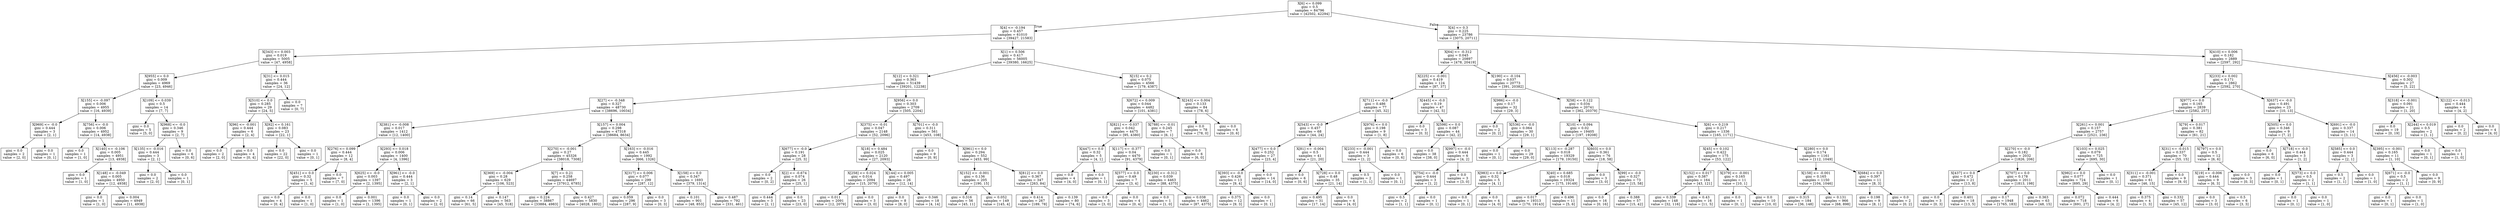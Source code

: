 digraph Tree {
node [shape=box] ;
0 [label="X[6] <= 0.099\ngini = 0.5\nsamples = 84796\nvalue = [42502, 42294]"] ;
1 [label="X[4] <= -0.194\ngini = 0.457\nsamples = 61010\nvalue = [39427, 21583]"] ;
0 -> 1 [labeldistance=2.5, labelangle=45, headlabel="True"] ;
2 [label="X[343] <= 0.003\ngini = 0.019\nsamples = 5005\nvalue = [47, 4958]"] ;
1 -> 2 ;
3 [label="X[955] <= 0.0\ngini = 0.009\nsamples = 4969\nvalue = [23, 4946]"] ;
2 -> 3 ;
4 [label="X[155] <= -0.097\ngini = 0.006\nsamples = 4955\nvalue = [16, 4939]"] ;
3 -> 4 ;
5 [label="X[969] <= -0.0\ngini = 0.444\nsamples = 3\nvalue = [2, 1]"] ;
4 -> 5 ;
6 [label="gini = 0.0\nsamples = 2\nvalue = [2, 0]"] ;
5 -> 6 ;
7 [label="gini = 0.0\nsamples = 1\nvalue = [0, 1]"] ;
5 -> 7 ;
8 [label="X[756] <= -0.0\ngini = 0.006\nsamples = 4952\nvalue = [14, 4938]"] ;
4 -> 8 ;
9 [label="gini = 0.0\nsamples = 1\nvalue = [1, 0]"] ;
8 -> 9 ;
10 [label="X[140] <= -0.106\ngini = 0.005\nsamples = 4951\nvalue = [13, 4938]"] ;
8 -> 10 ;
11 [label="gini = 0.0\nsamples = 1\nvalue = [1, 0]"] ;
10 -> 11 ;
12 [label="X[148] <= -0.049\ngini = 0.005\nsamples = 4950\nvalue = [12, 4938]"] ;
10 -> 12 ;
13 [label="gini = 0.0\nsamples = 1\nvalue = [1, 0]"] ;
12 -> 13 ;
14 [label="gini = 0.004\nsamples = 4949\nvalue = [11, 4938]"] ;
12 -> 14 ;
15 [label="X[109] <= 0.039\ngini = 0.5\nsamples = 14\nvalue = [7, 7]"] ;
3 -> 15 ;
16 [label="gini = 0.0\nsamples = 5\nvalue = [5, 0]"] ;
15 -> 16 ;
17 [label="X[968] <= -0.0\ngini = 0.346\nsamples = 9\nvalue = [2, 7]"] ;
15 -> 17 ;
18 [label="X[135] <= -0.016\ngini = 0.444\nsamples = 3\nvalue = [2, 1]"] ;
17 -> 18 ;
19 [label="gini = 0.0\nsamples = 2\nvalue = [2, 0]"] ;
18 -> 19 ;
20 [label="gini = 0.0\nsamples = 1\nvalue = [0, 1]"] ;
18 -> 20 ;
21 [label="gini = 0.0\nsamples = 6\nvalue = [0, 6]"] ;
17 -> 21 ;
22 [label="X[31] <= 0.015\ngini = 0.444\nsamples = 36\nvalue = [24, 12]"] ;
2 -> 22 ;
23 [label="X[510] <= 0.0\ngini = 0.285\nsamples = 29\nvalue = [24, 5]"] ;
22 -> 23 ;
24 [label="X[96] <= -0.001\ngini = 0.444\nsamples = 6\nvalue = [2, 4]"] ;
23 -> 24 ;
25 [label="gini = 0.0\nsamples = 2\nvalue = [2, 0]"] ;
24 -> 25 ;
26 [label="gini = 0.0\nsamples = 4\nvalue = [0, 4]"] ;
24 -> 26 ;
27 [label="X[92] <= 0.161\ngini = 0.083\nsamples = 23\nvalue = [22, 1]"] ;
23 -> 27 ;
28 [label="gini = 0.0\nsamples = 22\nvalue = [22, 0]"] ;
27 -> 28 ;
29 [label="gini = 0.0\nsamples = 1\nvalue = [0, 1]"] ;
27 -> 29 ;
30 [label="gini = 0.0\nsamples = 7\nvalue = [0, 7]"] ;
22 -> 30 ;
31 [label="X[1] <= 0.506\ngini = 0.417\nsamples = 56005\nvalue = [39380, 16625]"] ;
1 -> 31 ;
32 [label="X[12] <= 0.321\ngini = 0.363\nsamples = 51439\nvalue = [39201, 12238]"] ;
31 -> 32 ;
33 [label="X[27] <= -0.348\ngini = 0.327\nsamples = 48730\nvalue = [38696, 10034]"] ;
32 -> 33 ;
34 [label="X[381] <= -0.008\ngini = 0.017\nsamples = 1412\nvalue = [12, 1400]"] ;
33 -> 34 ;
35 [label="X[276] <= 0.099\ngini = 0.444\nsamples = 12\nvalue = [8, 4]"] ;
34 -> 35 ;
36 [label="X[451] <= 0.0\ngini = 0.32\nsamples = 5\nvalue = [1, 4]"] ;
35 -> 36 ;
37 [label="gini = 0.0\nsamples = 4\nvalue = [0, 4]"] ;
36 -> 37 ;
38 [label="gini = 0.0\nsamples = 1\nvalue = [1, 0]"] ;
36 -> 38 ;
39 [label="gini = 0.0\nsamples = 7\nvalue = [7, 0]"] ;
35 -> 39 ;
40 [label="X[293] <= 0.018\ngini = 0.006\nsamples = 1400\nvalue = [4, 1396]"] ;
34 -> 40 ;
41 [label="X[625] <= -0.0\ngini = 0.003\nsamples = 1397\nvalue = [2, 1395]"] ;
40 -> 41 ;
42 [label="gini = 0.0\nsamples = 1\nvalue = [1, 0]"] ;
41 -> 42 ;
43 [label="gini = 0.001\nsamples = 1396\nvalue = [1, 1395]"] ;
41 -> 43 ;
44 [label="X[961] <= -0.0\ngini = 0.444\nsamples = 3\nvalue = [2, 1]"] ;
40 -> 44 ;
45 [label="gini = 0.0\nsamples = 1\nvalue = [0, 1]"] ;
44 -> 45 ;
46 [label="gini = 0.0\nsamples = 2\nvalue = [2, 0]"] ;
44 -> 46 ;
47 [label="X[157] <= 0.004\ngini = 0.298\nsamples = 47318\nvalue = [38684, 8634]"] ;
33 -> 47 ;
48 [label="X[270] <= -0.001\ngini = 0.27\nsamples = 45326\nvalue = [38018, 7308]"] ;
47 -> 48 ;
49 [label="X[369] <= -0.004\ngini = 0.28\nsamples = 629\nvalue = [106, 523]"] ;
48 -> 49 ;
50 [label="gini = 0.14\nsamples = 66\nvalue = [61, 5]"] ;
49 -> 50 ;
51 [label="gini = 0.147\nsamples = 563\nvalue = [45, 518]"] ;
49 -> 51 ;
52 [label="X[7] <= 0.21\ngini = 0.258\nsamples = 44697\nvalue = [37912, 6785]"] ;
48 -> 52 ;
53 [label="gini = 0.224\nsamples = 38867\nvalue = [33884, 4983]"] ;
52 -> 53 ;
54 [label="gini = 0.427\nsamples = 5830\nvalue = [4028, 1802]"] ;
52 -> 54 ;
55 [label="X[163] <= -0.016\ngini = 0.445\nsamples = 1992\nvalue = [666, 1326]"] ;
47 -> 55 ;
56 [label="X[317] <= 0.006\ngini = 0.077\nsamples = 299\nvalue = [287, 12]"] ;
55 -> 56 ;
57 [label="gini = 0.059\nsamples = 296\nvalue = [287, 9]"] ;
56 -> 57 ;
58 [label="gini = 0.0\nsamples = 3\nvalue = [0, 3]"] ;
56 -> 58 ;
59 [label="X[158] <= 0.0\ngini = 0.347\nsamples = 1693\nvalue = [379, 1314]"] ;
55 -> 59 ;
60 [label="gini = 0.101\nsamples = 901\nvalue = [48, 853]"] ;
59 -> 60 ;
61 [label="gini = 0.487\nsamples = 792\nvalue = [331, 461]"] ;
59 -> 61 ;
62 [label="X[956] <= 0.0\ngini = 0.303\nsamples = 2709\nvalue = [505, 2204]"] ;
32 -> 62 ;
63 [label="X[375] <= -0.01\ngini = 0.047\nsamples = 2148\nvalue = [52, 2096]"] ;
62 -> 63 ;
64 [label="X[677] <= -0.0\ngini = 0.191\nsamples = 28\nvalue = [25, 3]"] ;
63 -> 64 ;
65 [label="gini = 0.0\nsamples = 2\nvalue = [0, 2]"] ;
64 -> 65 ;
66 [label="X[2] <= -0.674\ngini = 0.074\nsamples = 26\nvalue = [25, 1]"] ;
64 -> 66 ;
67 [label="gini = 0.444\nsamples = 3\nvalue = [2, 1]"] ;
66 -> 67 ;
68 [label="gini = 0.0\nsamples = 23\nvalue = [23, 0]"] ;
66 -> 68 ;
69 [label="X[18] <= 0.484\ngini = 0.025\nsamples = 2120\nvalue = [27, 2093]"] ;
63 -> 69 ;
70 [label="X[258] <= 0.024\ngini = 0.014\nsamples = 2094\nvalue = [15, 2079]"] ;
69 -> 70 ;
71 [label="gini = 0.011\nsamples = 2091\nvalue = [12, 2079]"] ;
70 -> 71 ;
72 [label="gini = 0.0\nsamples = 3\nvalue = [3, 0]"] ;
70 -> 72 ;
73 [label="X[144] <= 0.005\ngini = 0.497\nsamples = 26\nvalue = [12, 14]"] ;
69 -> 73 ;
74 [label="gini = 0.0\nsamples = 8\nvalue = [8, 0]"] ;
73 -> 74 ;
75 [label="gini = 0.346\nsamples = 18\nvalue = [4, 14]"] ;
73 -> 75 ;
76 [label="X[701] <= -0.0\ngini = 0.311\nsamples = 561\nvalue = [453, 108]"] ;
62 -> 76 ;
77 [label="gini = 0.0\nsamples = 9\nvalue = [0, 9]"] ;
76 -> 77 ;
78 [label="X[961] <= 0.0\ngini = 0.294\nsamples = 552\nvalue = [453, 99]"] ;
76 -> 78 ;
79 [label="X[152] <= -0.001\ngini = 0.136\nsamples = 205\nvalue = [190, 15]"] ;
78 -> 79 ;
80 [label="gini = 0.316\nsamples = 56\nvalue = [45, 11]"] ;
79 -> 80 ;
81 [label="gini = 0.052\nsamples = 149\nvalue = [145, 4]"] ;
79 -> 81 ;
82 [label="X[812] <= 0.0\ngini = 0.367\nsamples = 347\nvalue = [263, 84]"] ;
78 -> 82 ;
83 [label="gini = 0.414\nsamples = 267\nvalue = [189, 78]"] ;
82 -> 83 ;
84 [label="gini = 0.139\nsamples = 80\nvalue = [74, 6]"] ;
82 -> 84 ;
85 [label="X[15] <= 0.2\ngini = 0.075\nsamples = 4566\nvalue = [179, 4387]"] ;
31 -> 85 ;
86 [label="X[672] <= 0.009\ngini = 0.044\nsamples = 4482\nvalue = [101, 4381]"] ;
85 -> 86 ;
87 [label="X[821] <= -0.037\ngini = 0.042\nsamples = 4475\nvalue = [95, 4380]"] ;
86 -> 87 ;
88 [label="X[447] <= 0.0\ngini = 0.32\nsamples = 5\nvalue = [4, 1]"] ;
87 -> 88 ;
89 [label="gini = 0.0\nsamples = 4\nvalue = [4, 0]"] ;
88 -> 89 ;
90 [label="gini = 0.0\nsamples = 1\nvalue = [0, 1]"] ;
88 -> 90 ;
91 [label="X[117] <= -0.377\ngini = 0.04\nsamples = 4470\nvalue = [91, 4379]"] ;
87 -> 91 ;
92 [label="X[577] <= 0.0\ngini = 0.49\nsamples = 7\nvalue = [3, 4]"] ;
91 -> 92 ;
93 [label="gini = 0.0\nsamples = 3\nvalue = [3, 0]"] ;
92 -> 93 ;
94 [label="gini = 0.0\nsamples = 4\nvalue = [0, 4]"] ;
92 -> 94 ;
95 [label="X[230] <= -0.312\ngini = 0.039\nsamples = 4463\nvalue = [88, 4375]"] ;
91 -> 95 ;
96 [label="gini = 0.0\nsamples = 1\nvalue = [1, 0]"] ;
95 -> 96 ;
97 [label="gini = 0.038\nsamples = 4462\nvalue = [87, 4375]"] ;
95 -> 97 ;
98 [label="X[788] <= -0.01\ngini = 0.245\nsamples = 7\nvalue = [6, 1]"] ;
86 -> 98 ;
99 [label="gini = 0.0\nsamples = 1\nvalue = [0, 1]"] ;
98 -> 99 ;
100 [label="gini = 0.0\nsamples = 6\nvalue = [6, 0]"] ;
98 -> 100 ;
101 [label="X[243] <= 0.004\ngini = 0.133\nsamples = 84\nvalue = [78, 6]"] ;
85 -> 101 ;
102 [label="gini = 0.0\nsamples = 78\nvalue = [78, 0]"] ;
101 -> 102 ;
103 [label="gini = 0.0\nsamples = 6\nvalue = [0, 6]"] ;
101 -> 103 ;
104 [label="X[4] <= 0.3\ngini = 0.225\nsamples = 23786\nvalue = [3075, 20711]"] ;
0 -> 104 [labeldistance=2.5, labelangle=-45, headlabel="False"] ;
105 [label="X[64] <= -0.312\ngini = 0.045\nsamples = 20897\nvalue = [478, 20419]"] ;
104 -> 105 ;
106 [label="X[225] <= -0.001\ngini = 0.419\nsamples = 124\nvalue = [87, 37]"] ;
105 -> 106 ;
107 [label="X[711] <= -0.0\ngini = 0.486\nsamples = 77\nvalue = [45, 32]"] ;
106 -> 107 ;
108 [label="X[543] <= -0.0\ngini = 0.457\nsamples = 68\nvalue = [44, 24]"] ;
107 -> 108 ;
109 [label="X[477] <= 0.0\ngini = 0.252\nsamples = 27\nvalue = [23, 4]"] ;
108 -> 109 ;
110 [label="X[393] <= -0.0\ngini = 0.426\nsamples = 13\nvalue = [9, 4]"] ;
109 -> 110 ;
111 [label="gini = 0.375\nsamples = 12\nvalue = [9, 3]"] ;
110 -> 111 ;
112 [label="gini = 0.0\nsamples = 1\nvalue = [0, 1]"] ;
110 -> 112 ;
113 [label="gini = 0.0\nsamples = 14\nvalue = [14, 0]"] ;
109 -> 113 ;
114 [label="X[81] <= -0.004\ngini = 0.5\nsamples = 41\nvalue = [21, 20]"] ;
108 -> 114 ;
115 [label="gini = 0.0\nsamples = 6\nvalue = [0, 6]"] ;
114 -> 115 ;
116 [label="X[728] <= 0.0\ngini = 0.48\nsamples = 35\nvalue = [21, 14]"] ;
114 -> 116 ;
117 [label="gini = 0.495\nsamples = 31\nvalue = [17, 14]"] ;
116 -> 117 ;
118 [label="gini = 0.0\nsamples = 4\nvalue = [4, 0]"] ;
116 -> 118 ;
119 [label="X[976] <= 0.0\ngini = 0.198\nsamples = 9\nvalue = [1, 8]"] ;
107 -> 119 ;
120 [label="X[233] <= -0.001\ngini = 0.444\nsamples = 3\nvalue = [1, 2]"] ;
119 -> 120 ;
121 [label="gini = 0.5\nsamples = 2\nvalue = [1, 1]"] ;
120 -> 121 ;
122 [label="gini = 0.0\nsamples = 1\nvalue = [0, 1]"] ;
120 -> 122 ;
123 [label="gini = 0.0\nsamples = 6\nvalue = [0, 6]"] ;
119 -> 123 ;
124 [label="X[445] <= -0.0\ngini = 0.19\nsamples = 47\nvalue = [42, 5]"] ;
106 -> 124 ;
125 [label="gini = 0.0\nsamples = 3\nvalue = [0, 3]"] ;
124 -> 125 ;
126 [label="X[598] <= 0.0\ngini = 0.087\nsamples = 44\nvalue = [42, 2]"] ;
124 -> 126 ;
127 [label="gini = 0.0\nsamples = 38\nvalue = [38, 0]"] ;
126 -> 127 ;
128 [label="X[997] <= -0.0\ngini = 0.444\nsamples = 6\nvalue = [4, 2]"] ;
126 -> 128 ;
129 [label="X[754] <= -0.0\ngini = 0.444\nsamples = 3\nvalue = [1, 2]"] ;
128 -> 129 ;
130 [label="gini = 0.5\nsamples = 2\nvalue = [1, 1]"] ;
129 -> 130 ;
131 [label="gini = 0.0\nsamples = 1\nvalue = [0, 1]"] ;
129 -> 131 ;
132 [label="gini = 0.0\nsamples = 3\nvalue = [3, 0]"] ;
128 -> 132 ;
133 [label="X[190] <= -0.104\ngini = 0.037\nsamples = 20773\nvalue = [391, 20382]"] ;
105 -> 133 ;
134 [label="X[986] <= -0.0\ngini = 0.17\nsamples = 32\nvalue = [29, 3]"] ;
133 -> 134 ;
135 [label="gini = 0.0\nsamples = 2\nvalue = [0, 2]"] ;
134 -> 135 ;
136 [label="X[536] <= -0.0\ngini = 0.064\nsamples = 30\nvalue = [29, 1]"] ;
134 -> 136 ;
137 [label="gini = 0.0\nsamples = 1\nvalue = [0, 1]"] ;
136 -> 137 ;
138 [label="gini = 0.0\nsamples = 29\nvalue = [29, 0]"] ;
136 -> 138 ;
139 [label="X[58] <= 0.122\ngini = 0.034\nsamples = 20741\nvalue = [362, 20379]"] ;
133 -> 139 ;
140 [label="X[10] <= 0.094\ngini = 0.02\nsamples = 19405\nvalue = [197, 19208]"] ;
139 -> 140 ;
141 [label="X[113] <= -0.287\ngini = 0.018\nsamples = 19329\nvalue = [179, 19150]"] ;
140 -> 141 ;
142 [label="X[983] <= 0.0\ngini = 0.32\nsamples = 5\nvalue = [4, 1]"] ;
141 -> 142 ;
143 [label="gini = 0.0\nsamples = 1\nvalue = [0, 1]"] ;
142 -> 143 ;
144 [label="gini = 0.0\nsamples = 4\nvalue = [4, 0]"] ;
142 -> 144 ;
145 [label="X[40] <= 0.685\ngini = 0.018\nsamples = 19324\nvalue = [175, 19149]"] ;
141 -> 145 ;
146 [label="gini = 0.017\nsamples = 19313\nvalue = [170, 19143]"] ;
145 -> 146 ;
147 [label="gini = 0.496\nsamples = 11\nvalue = [5, 6]"] ;
145 -> 147 ;
148 [label="X[603] <= 0.0\ngini = 0.361\nsamples = 76\nvalue = [18, 58]"] ;
140 -> 148 ;
149 [label="gini = 0.0\nsamples = 3\nvalue = [3, 0]"] ;
148 -> 149 ;
150 [label="X[99] <= -0.0\ngini = 0.327\nsamples = 73\nvalue = [15, 58]"] ;
148 -> 150 ;
151 [label="gini = 0.0\nsamples = 16\nvalue = [0, 16]"] ;
150 -> 151 ;
152 [label="gini = 0.388\nsamples = 57\nvalue = [15, 42]"] ;
150 -> 152 ;
153 [label="X[6] <= 0.219\ngini = 0.217\nsamples = 1336\nvalue = [165, 1171]"] ;
139 -> 153 ;
154 [label="X[45] <= 0.102\ngini = 0.422\nsamples = 175\nvalue = [53, 122]"] ;
153 -> 154 ;
155 [label="X[152] <= 0.017\ngini = 0.387\nsamples = 164\nvalue = [43, 121]"] ;
154 -> 155 ;
156 [label="gini = 0.339\nsamples = 148\nvalue = [32, 116]"] ;
155 -> 156 ;
157 [label="gini = 0.43\nsamples = 16\nvalue = [11, 5]"] ;
155 -> 157 ;
158 [label="X[379] <= -0.001\ngini = 0.165\nsamples = 11\nvalue = [10, 1]"] ;
154 -> 158 ;
159 [label="gini = 0.0\nsamples = 1\nvalue = [0, 1]"] ;
158 -> 159 ;
160 [label="gini = 0.0\nsamples = 10\nvalue = [10, 0]"] ;
158 -> 160 ;
161 [label="X[280] <= 0.0\ngini = 0.174\nsamples = 1161\nvalue = [112, 1049]"] ;
153 -> 161 ;
162 [label="X[158] <= -0.001\ngini = 0.165\nsamples = 1150\nvalue = [104, 1046]"] ;
161 -> 162 ;
163 [label="gini = 0.315\nsamples = 184\nvalue = [36, 148]"] ;
162 -> 163 ;
164 [label="gini = 0.131\nsamples = 966\nvalue = [68, 898]"] ;
162 -> 164 ;
165 [label="X[684] <= 0.0\ngini = 0.397\nsamples = 11\nvalue = [8, 3]"] ;
161 -> 165 ;
166 [label="gini = 0.198\nsamples = 9\nvalue = [8, 1]"] ;
165 -> 166 ;
167 [label="gini = 0.0\nsamples = 2\nvalue = [0, 2]"] ;
165 -> 167 ;
168 [label="X[410] <= 0.006\ngini = 0.182\nsamples = 2889\nvalue = [2597, 292]"] ;
104 -> 168 ;
169 [label="X[233] <= 0.002\ngini = 0.171\nsamples = 2862\nvalue = [2592, 270]"] ;
168 -> 169 ;
170 [label="X[977] <= 0.0\ngini = 0.165\nsamples = 2839\nvalue = [2582, 257]"] ;
169 -> 170 ;
171 [label="X[261] <= 0.001\ngini = 0.157\nsamples = 2757\nvalue = [2521, 236]"] ;
170 -> 171 ;
172 [label="X[270] <= -0.0\ngini = 0.182\nsamples = 2032\nvalue = [1826, 206]"] ;
171 -> 172 ;
173 [label="X[437] <= 0.0\ngini = 0.472\nsamples = 21\nvalue = [13, 8]"] ;
172 -> 173 ;
174 [label="gini = 0.0\nsamples = 3\nvalue = [0, 3]"] ;
173 -> 174 ;
175 [label="gini = 0.401\nsamples = 18\nvalue = [13, 5]"] ;
173 -> 175 ;
176 [label="X[707] <= 0.0\ngini = 0.178\nsamples = 2011\nvalue = [1813, 198]"] ;
172 -> 176 ;
177 [label="gini = 0.17\nsamples = 1948\nvalue = [1765, 183]"] ;
176 -> 177 ;
178 [label="gini = 0.363\nsamples = 63\nvalue = [48, 15]"] ;
176 -> 178 ;
179 [label="X[103] <= 0.025\ngini = 0.079\nsamples = 725\nvalue = [695, 30]"] ;
171 -> 179 ;
180 [label="X[982] <= 0.0\ngini = 0.077\nsamples = 724\nvalue = [695, 29]"] ;
179 -> 180 ;
181 [label="gini = 0.072\nsamples = 718\nvalue = [691, 27]"] ;
180 -> 181 ;
182 [label="gini = 0.444\nsamples = 6\nvalue = [4, 2]"] ;
180 -> 182 ;
183 [label="gini = 0.0\nsamples = 1\nvalue = [0, 1]"] ;
179 -> 183 ;
184 [label="X[79] <= 0.017\ngini = 0.381\nsamples = 82\nvalue = [61, 21]"] ;
170 -> 184 ;
185 [label="X[31] <= -0.015\ngini = 0.337\nsamples = 70\nvalue = [55, 15]"] ;
184 -> 185 ;
186 [label="X[311] <= -0.001\ngini = 0.371\nsamples = 61\nvalue = [46, 15]"] ;
185 -> 186 ;
187 [label="gini = 0.375\nsamples = 4\nvalue = [1, 3]"] ;
186 -> 187 ;
188 [label="gini = 0.332\nsamples = 57\nvalue = [45, 12]"] ;
186 -> 188 ;
189 [label="gini = 0.0\nsamples = 9\nvalue = [9, 0]"] ;
185 -> 189 ;
190 [label="X[797] <= 0.0\ngini = 0.5\nsamples = 12\nvalue = [6, 6]"] ;
184 -> 190 ;
191 [label="X[19] <= -0.006\ngini = 0.444\nsamples = 9\nvalue = [6, 3]"] ;
190 -> 191 ;
192 [label="gini = 0.0\nsamples = 3\nvalue = [3, 0]"] ;
191 -> 192 ;
193 [label="gini = 0.5\nsamples = 6\nvalue = [3, 3]"] ;
191 -> 193 ;
194 [label="gini = 0.0\nsamples = 3\nvalue = [0, 3]"] ;
190 -> 194 ;
195 [label="X[637] <= -0.0\ngini = 0.491\nsamples = 23\nvalue = [10, 13]"] ;
169 -> 195 ;
196 [label="X[505] <= 0.0\ngini = 0.346\nsamples = 9\nvalue = [7, 2]"] ;
195 -> 196 ;
197 [label="gini = 0.0\nsamples = 6\nvalue = [6, 0]"] ;
196 -> 197 ;
198 [label="X[718] <= -0.0\ngini = 0.444\nsamples = 3\nvalue = [1, 2]"] ;
196 -> 198 ;
199 [label="gini = 0.0\nsamples = 1\nvalue = [0, 1]"] ;
198 -> 199 ;
200 [label="X[573] <= 0.0\ngini = 0.5\nsamples = 2\nvalue = [1, 1]"] ;
198 -> 200 ;
201 [label="gini = 0.0\nsamples = 1\nvalue = [0, 1]"] ;
200 -> 201 ;
202 [label="gini = 0.0\nsamples = 1\nvalue = [1, 0]"] ;
200 -> 202 ;
203 [label="X[691] <= -0.0\ngini = 0.337\nsamples = 14\nvalue = [3, 11]"] ;
195 -> 203 ;
204 [label="X[585] <= 0.0\ngini = 0.444\nsamples = 3\nvalue = [2, 1]"] ;
203 -> 204 ;
205 [label="gini = 0.5\nsamples = 2\nvalue = [1, 1]"] ;
204 -> 205 ;
206 [label="gini = 0.0\nsamples = 1\nvalue = [1, 0]"] ;
204 -> 206 ;
207 [label="X[395] <= -0.001\ngini = 0.165\nsamples = 11\nvalue = [1, 10]"] ;
203 -> 207 ;
208 [label="X[671] <= -0.0\ngini = 0.5\nsamples = 2\nvalue = [1, 1]"] ;
207 -> 208 ;
209 [label="gini = 0.0\nsamples = 1\nvalue = [0, 1]"] ;
208 -> 209 ;
210 [label="gini = 0.0\nsamples = 1\nvalue = [1, 0]"] ;
208 -> 210 ;
211 [label="gini = 0.0\nsamples = 9\nvalue = [0, 9]"] ;
207 -> 211 ;
212 [label="X[456] <= -0.003\ngini = 0.302\nsamples = 27\nvalue = [5, 22]"] ;
168 -> 212 ;
213 [label="X[318] <= -0.001\ngini = 0.091\nsamples = 21\nvalue = [1, 20]"] ;
212 -> 213 ;
214 [label="gini = 0.0\nsamples = 19\nvalue = [0, 19]"] ;
213 -> 214 ;
215 [label="X[244] <= 0.019\ngini = 0.5\nsamples = 2\nvalue = [1, 1]"] ;
213 -> 215 ;
216 [label="gini = 0.0\nsamples = 1\nvalue = [0, 1]"] ;
215 -> 216 ;
217 [label="gini = 0.0\nsamples = 1\nvalue = [1, 0]"] ;
215 -> 217 ;
218 [label="X[122] <= -0.013\ngini = 0.444\nsamples = 6\nvalue = [4, 2]"] ;
212 -> 218 ;
219 [label="gini = 0.0\nsamples = 2\nvalue = [0, 2]"] ;
218 -> 219 ;
220 [label="gini = 0.0\nsamples = 4\nvalue = [4, 0]"] ;
218 -> 220 ;
}
